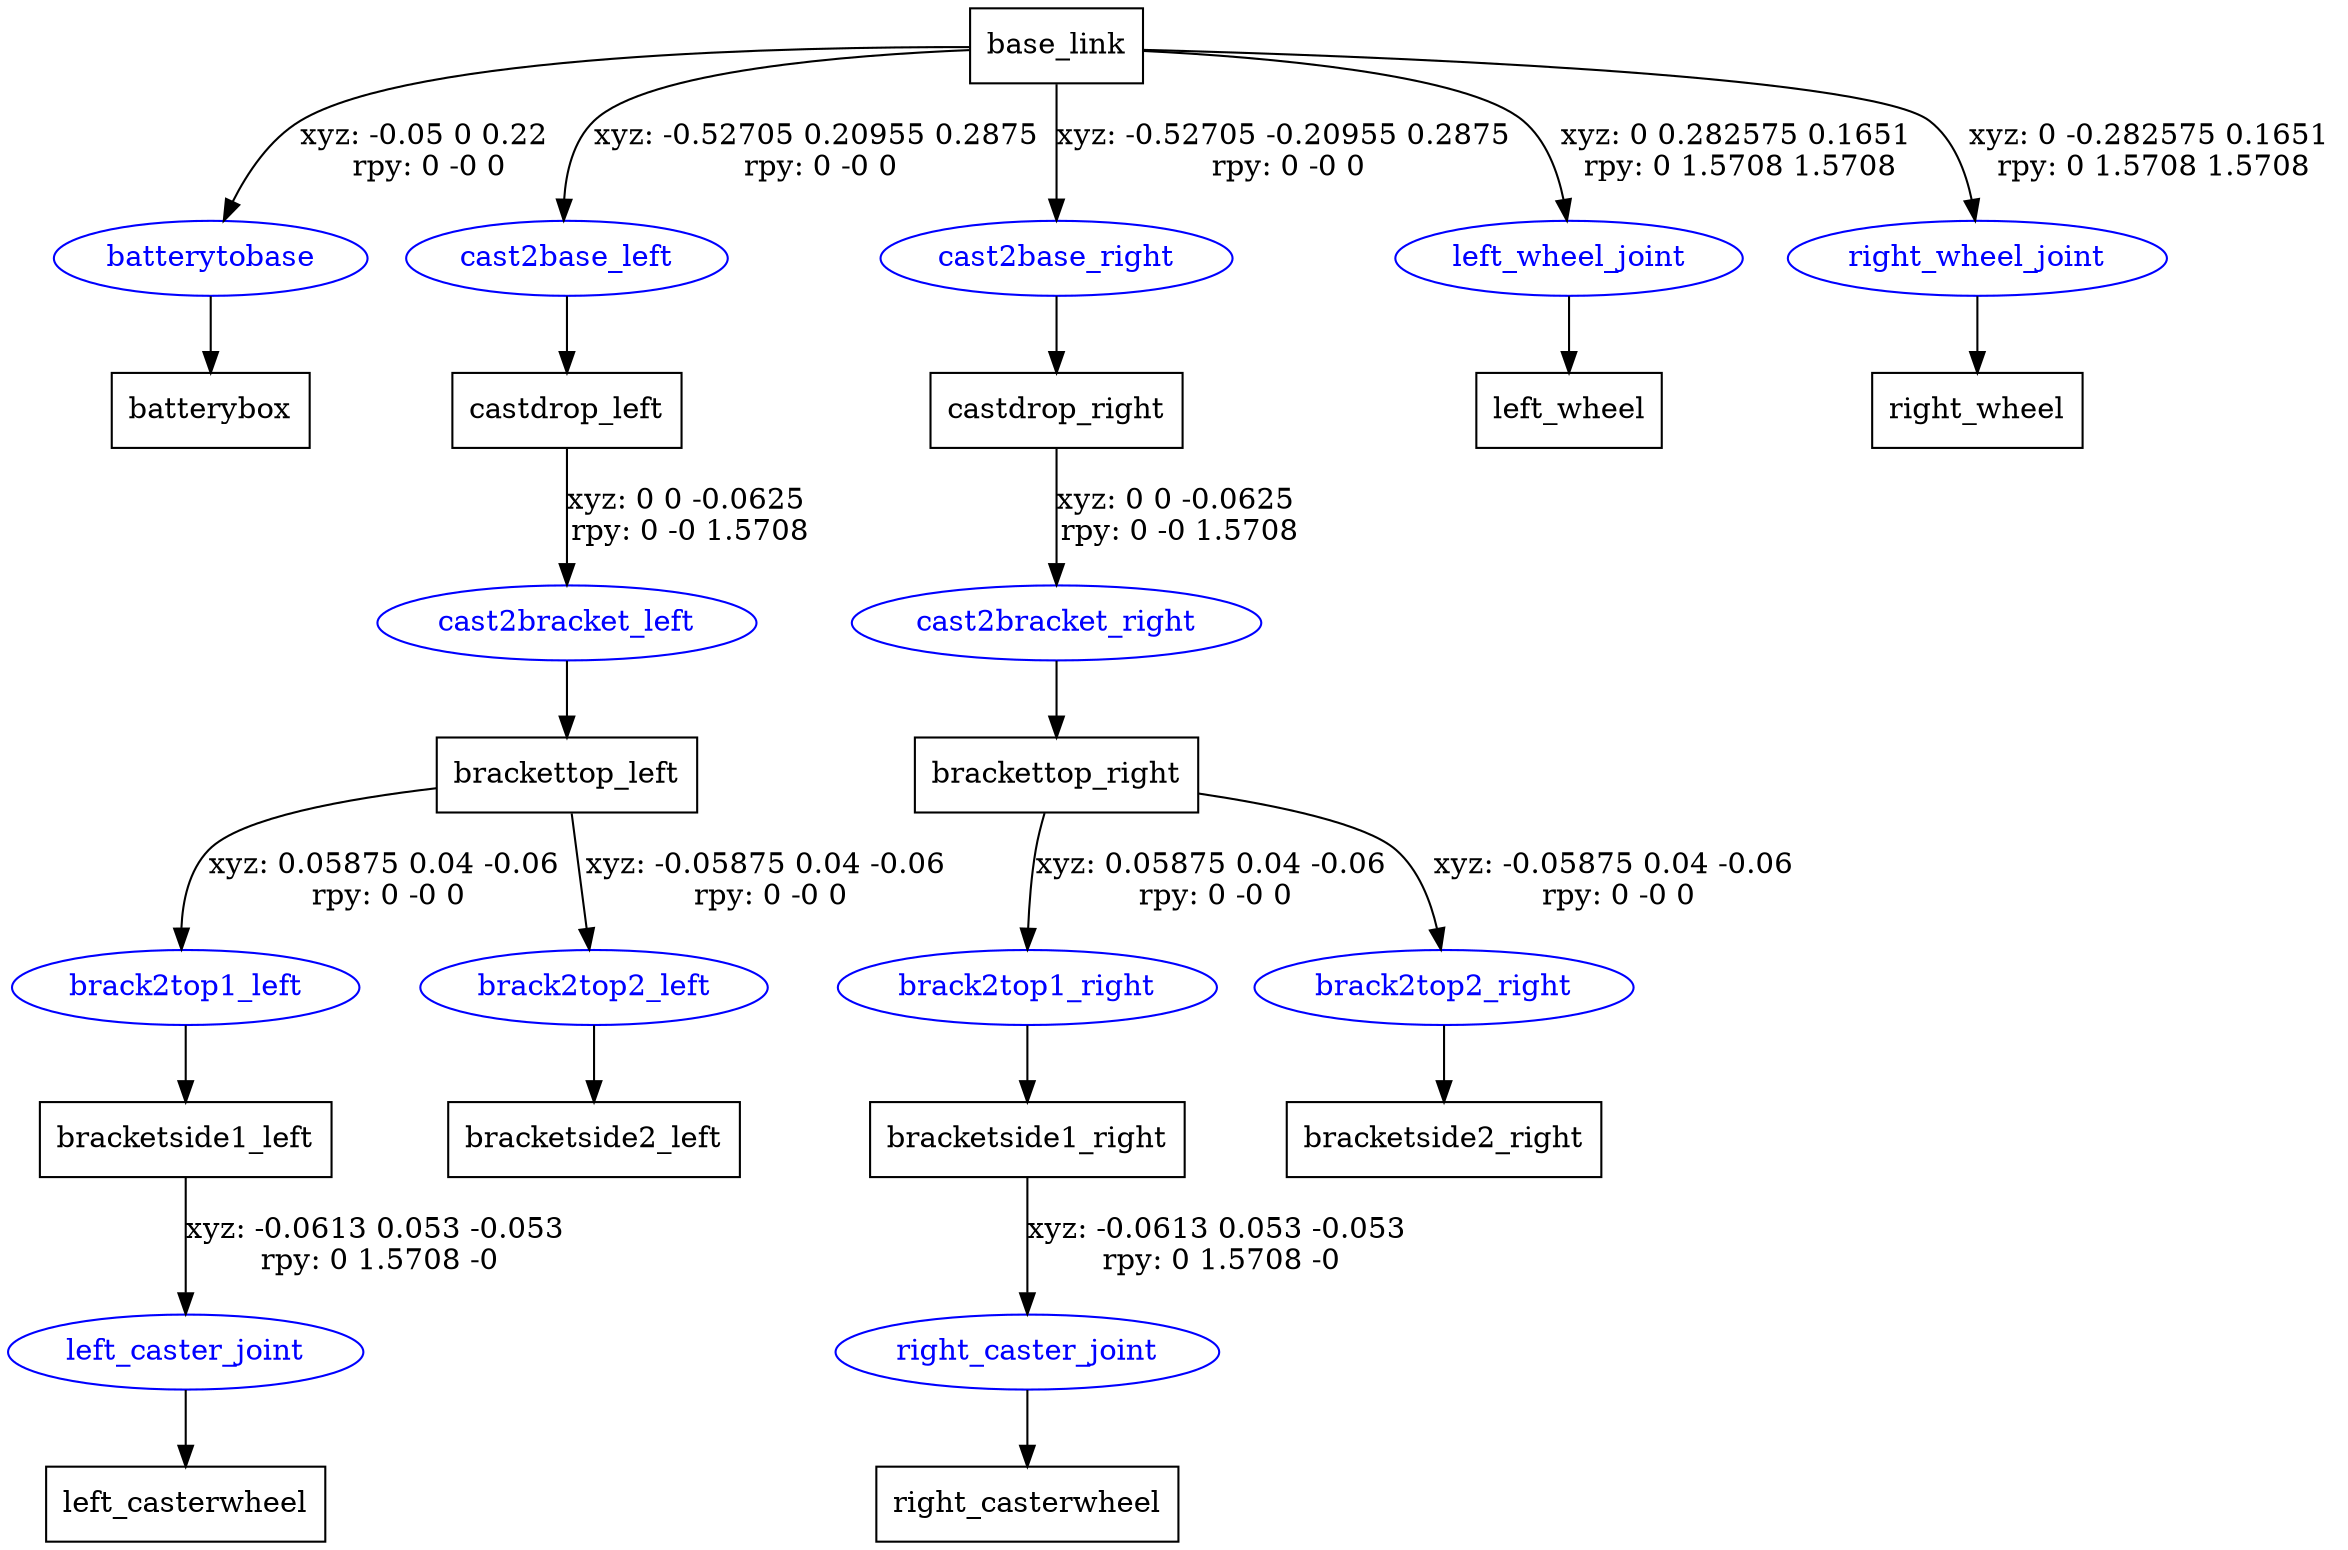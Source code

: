 digraph G {
node [shape=box];
"base_link" [label="base_link"];
"batterybox" [label="batterybox"];
"castdrop_left" [label="castdrop_left"];
"brackettop_left" [label="brackettop_left"];
"bracketside1_left" [label="bracketside1_left"];
"left_casterwheel" [label="left_casterwheel"];
"bracketside2_left" [label="bracketside2_left"];
"castdrop_right" [label="castdrop_right"];
"brackettop_right" [label="brackettop_right"];
"bracketside1_right" [label="bracketside1_right"];
"right_casterwheel" [label="right_casterwheel"];
"bracketside2_right" [label="bracketside2_right"];
"left_wheel" [label="left_wheel"];
"right_wheel" [label="right_wheel"];
node [shape=ellipse, color=blue, fontcolor=blue];
"base_link" -> "batterytobase" [label="xyz: -0.05 0 0.22 \nrpy: 0 -0 0"]
"batterytobase" -> "batterybox"
"base_link" -> "cast2base_left" [label="xyz: -0.52705 0.20955 0.2875 \nrpy: 0 -0 0"]
"cast2base_left" -> "castdrop_left"
"castdrop_left" -> "cast2bracket_left" [label="xyz: 0 0 -0.0625 \nrpy: 0 -0 1.5708"]
"cast2bracket_left" -> "brackettop_left"
"brackettop_left" -> "brack2top1_left" [label="xyz: 0.05875 0.04 -0.06 \nrpy: 0 -0 0"]
"brack2top1_left" -> "bracketside1_left"
"bracketside1_left" -> "left_caster_joint" [label="xyz: -0.0613 0.053 -0.053 \nrpy: 0 1.5708 -0"]
"left_caster_joint" -> "left_casterwheel"
"brackettop_left" -> "brack2top2_left" [label="xyz: -0.05875 0.04 -0.06 \nrpy: 0 -0 0"]
"brack2top2_left" -> "bracketside2_left"
"base_link" -> "cast2base_right" [label="xyz: -0.52705 -0.20955 0.2875 \nrpy: 0 -0 0"]
"cast2base_right" -> "castdrop_right"
"castdrop_right" -> "cast2bracket_right" [label="xyz: 0 0 -0.0625 \nrpy: 0 -0 1.5708"]
"cast2bracket_right" -> "brackettop_right"
"brackettop_right" -> "brack2top1_right" [label="xyz: 0.05875 0.04 -0.06 \nrpy: 0 -0 0"]
"brack2top1_right" -> "bracketside1_right"
"bracketside1_right" -> "right_caster_joint" [label="xyz: -0.0613 0.053 -0.053 \nrpy: 0 1.5708 -0"]
"right_caster_joint" -> "right_casterwheel"
"brackettop_right" -> "brack2top2_right" [label="xyz: -0.05875 0.04 -0.06 \nrpy: 0 -0 0"]
"brack2top2_right" -> "bracketside2_right"
"base_link" -> "left_wheel_joint" [label="xyz: 0 0.282575 0.1651 \nrpy: 0 1.5708 1.5708"]
"left_wheel_joint" -> "left_wheel"
"base_link" -> "right_wheel_joint" [label="xyz: 0 -0.282575 0.1651 \nrpy: 0 1.5708 1.5708"]
"right_wheel_joint" -> "right_wheel"
}
